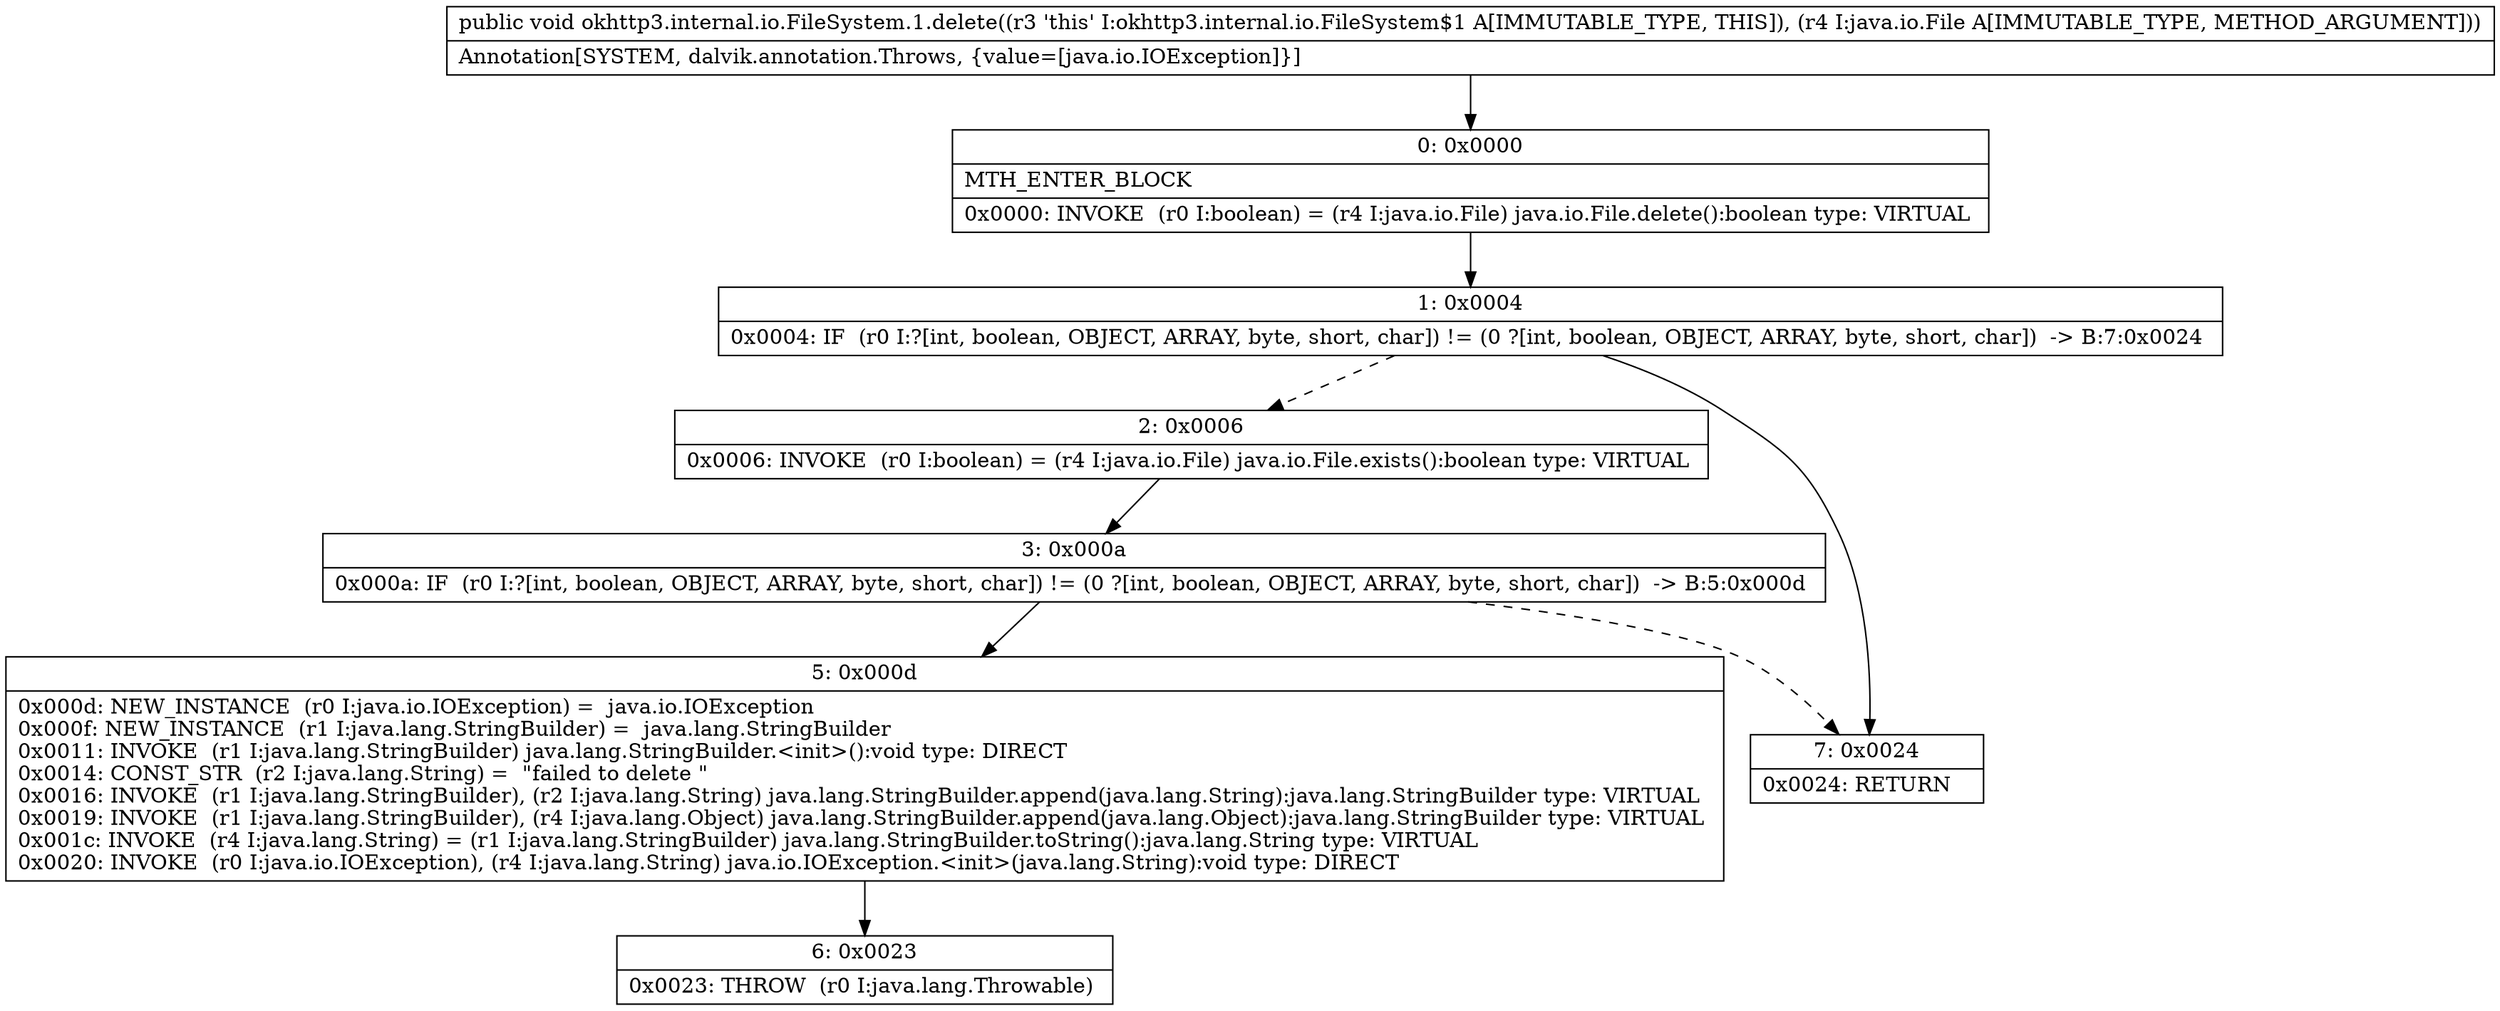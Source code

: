 digraph "CFG forokhttp3.internal.io.FileSystem.1.delete(Ljava\/io\/File;)V" {
Node_0 [shape=record,label="{0\:\ 0x0000|MTH_ENTER_BLOCK\l|0x0000: INVOKE  (r0 I:boolean) = (r4 I:java.io.File) java.io.File.delete():boolean type: VIRTUAL \l}"];
Node_1 [shape=record,label="{1\:\ 0x0004|0x0004: IF  (r0 I:?[int, boolean, OBJECT, ARRAY, byte, short, char]) != (0 ?[int, boolean, OBJECT, ARRAY, byte, short, char])  \-\> B:7:0x0024 \l}"];
Node_2 [shape=record,label="{2\:\ 0x0006|0x0006: INVOKE  (r0 I:boolean) = (r4 I:java.io.File) java.io.File.exists():boolean type: VIRTUAL \l}"];
Node_3 [shape=record,label="{3\:\ 0x000a|0x000a: IF  (r0 I:?[int, boolean, OBJECT, ARRAY, byte, short, char]) != (0 ?[int, boolean, OBJECT, ARRAY, byte, short, char])  \-\> B:5:0x000d \l}"];
Node_5 [shape=record,label="{5\:\ 0x000d|0x000d: NEW_INSTANCE  (r0 I:java.io.IOException) =  java.io.IOException \l0x000f: NEW_INSTANCE  (r1 I:java.lang.StringBuilder) =  java.lang.StringBuilder \l0x0011: INVOKE  (r1 I:java.lang.StringBuilder) java.lang.StringBuilder.\<init\>():void type: DIRECT \l0x0014: CONST_STR  (r2 I:java.lang.String) =  \"failed to delete \" \l0x0016: INVOKE  (r1 I:java.lang.StringBuilder), (r2 I:java.lang.String) java.lang.StringBuilder.append(java.lang.String):java.lang.StringBuilder type: VIRTUAL \l0x0019: INVOKE  (r1 I:java.lang.StringBuilder), (r4 I:java.lang.Object) java.lang.StringBuilder.append(java.lang.Object):java.lang.StringBuilder type: VIRTUAL \l0x001c: INVOKE  (r4 I:java.lang.String) = (r1 I:java.lang.StringBuilder) java.lang.StringBuilder.toString():java.lang.String type: VIRTUAL \l0x0020: INVOKE  (r0 I:java.io.IOException), (r4 I:java.lang.String) java.io.IOException.\<init\>(java.lang.String):void type: DIRECT \l}"];
Node_6 [shape=record,label="{6\:\ 0x0023|0x0023: THROW  (r0 I:java.lang.Throwable) \l}"];
Node_7 [shape=record,label="{7\:\ 0x0024|0x0024: RETURN   \l}"];
MethodNode[shape=record,label="{public void okhttp3.internal.io.FileSystem.1.delete((r3 'this' I:okhttp3.internal.io.FileSystem$1 A[IMMUTABLE_TYPE, THIS]), (r4 I:java.io.File A[IMMUTABLE_TYPE, METHOD_ARGUMENT]))  | Annotation[SYSTEM, dalvik.annotation.Throws, \{value=[java.io.IOException]\}]\l}"];
MethodNode -> Node_0;
Node_0 -> Node_1;
Node_1 -> Node_2[style=dashed];
Node_1 -> Node_7;
Node_2 -> Node_3;
Node_3 -> Node_5;
Node_3 -> Node_7[style=dashed];
Node_5 -> Node_6;
}


